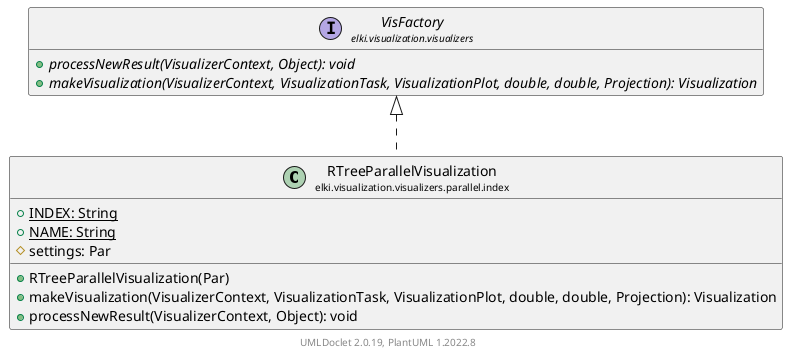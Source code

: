 @startuml
    remove .*\.(Instance|Par|Parameterizer|Factory)$
    set namespaceSeparator none
    hide empty fields
    hide empty methods

    class "<size:14>RTreeParallelVisualization\n<size:10>elki.visualization.visualizers.parallel.index" as elki.visualization.visualizers.parallel.index.RTreeParallelVisualization [[RTreeParallelVisualization.html]] {
        {static} +INDEX: String
        {static} +NAME: String
        #settings: Par
        +RTreeParallelVisualization(Par)
        +makeVisualization(VisualizerContext, VisualizationTask, VisualizationPlot, double, double, Projection): Visualization
        +processNewResult(VisualizerContext, Object): void
    }

    interface "<size:14>VisFactory\n<size:10>elki.visualization.visualizers" as elki.visualization.visualizers.VisFactory [[../../VisFactory.html]] {
        {abstract} +processNewResult(VisualizerContext, Object): void
        {abstract} +makeVisualization(VisualizerContext, VisualizationTask, VisualizationPlot, double, double, Projection): Visualization
    }
    class "<size:14>RTreeParallelVisualization.Instance\n<size:10>elki.visualization.visualizers.parallel.index" as elki.visualization.visualizers.parallel.index.RTreeParallelVisualization.Instance<N extends AbstractRStarTreeNode<N, E extends SpatialEntry>, E extends SpatialEntry> [[RTreeParallelVisualization.Instance.html]]
    class "<size:14>RTreeParallelVisualization.Par\n<size:10>elki.visualization.visualizers.parallel.index" as elki.visualization.visualizers.parallel.index.RTreeParallelVisualization.Par [[RTreeParallelVisualization.Par.html]]

    elki.visualization.visualizers.VisFactory <|.. elki.visualization.visualizers.parallel.index.RTreeParallelVisualization
    elki.visualization.visualizers.parallel.index.RTreeParallelVisualization +-- elki.visualization.visualizers.parallel.index.RTreeParallelVisualization.Instance
    elki.visualization.visualizers.parallel.index.RTreeParallelVisualization +-- elki.visualization.visualizers.parallel.index.RTreeParallelVisualization.Par

    center footer UMLDoclet 2.0.19, PlantUML 1.2022.8
@enduml

